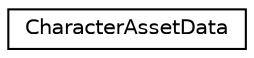 digraph "Graphical Class Hierarchy"
{
 // LATEX_PDF_SIZE
  edge [fontname="Helvetica",fontsize="10",labelfontname="Helvetica",labelfontsize="10"];
  node [fontname="Helvetica",fontsize="10",shape=record];
  rankdir="LR";
  Node0 [label="CharacterAssetData",height=0.2,width=0.4,color="black", fillcolor="white", style="filled",URL="$structCharacterAssetData.html",tooltip="Contains asset data loaded into memory for a specific character."];
}
